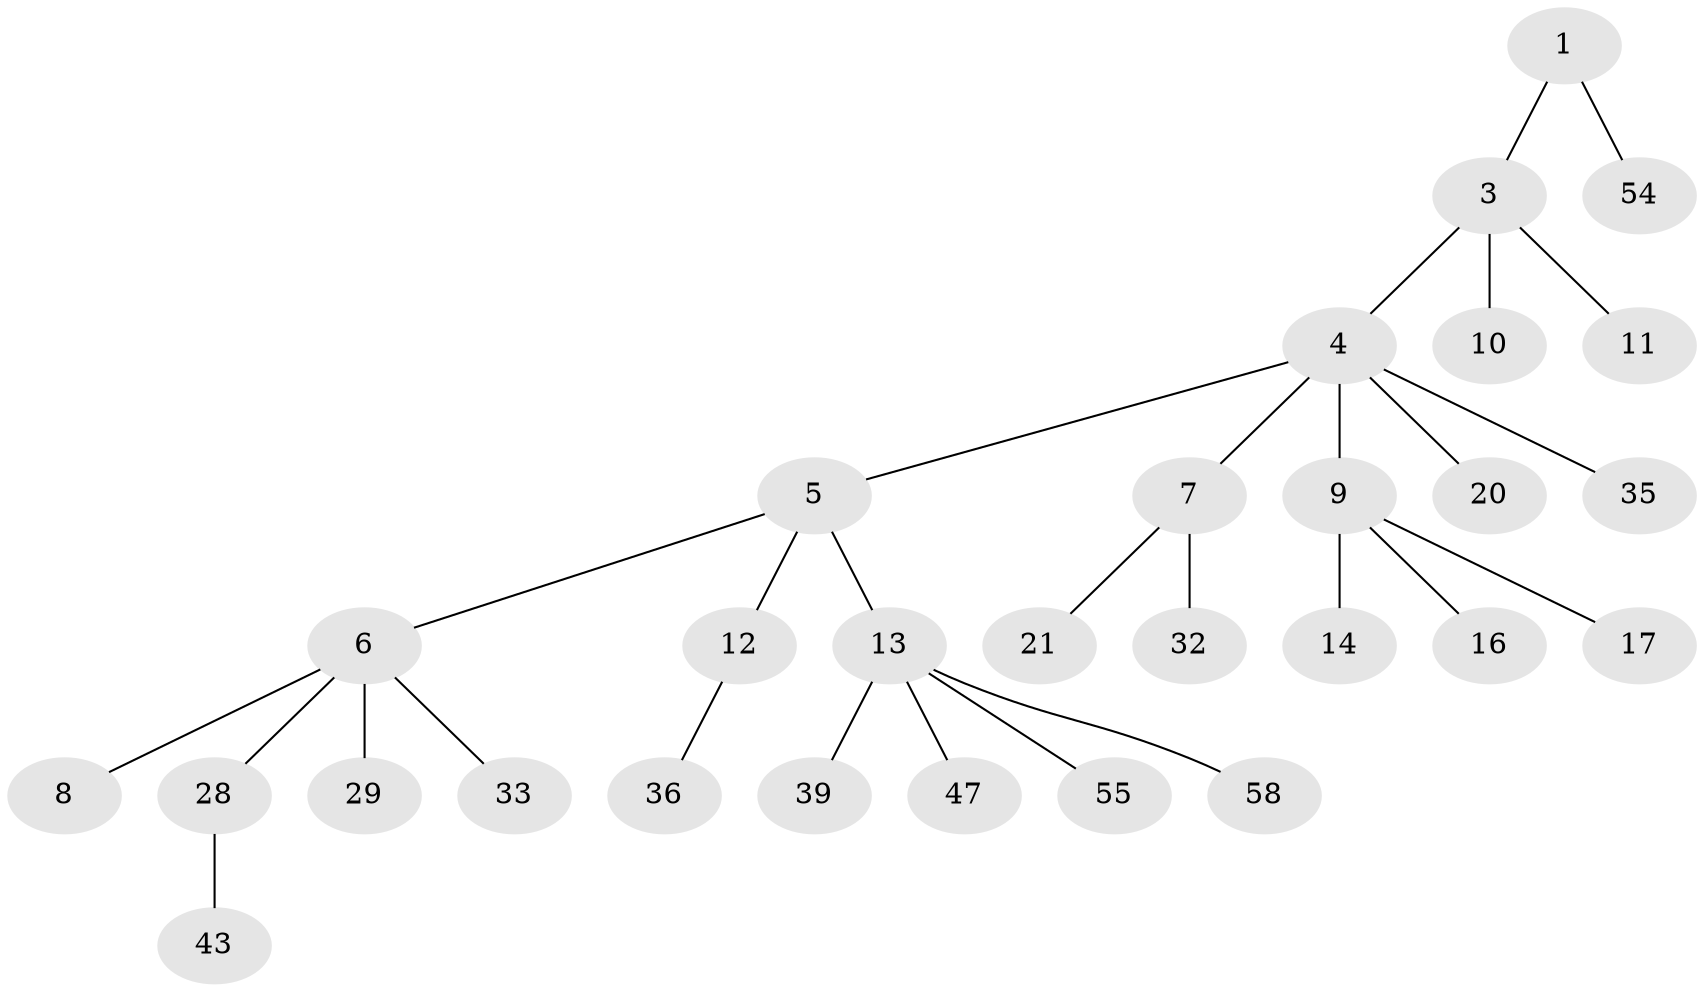 // original degree distribution, {5: 0.06779661016949153, 2: 0.2711864406779661, 8: 0.01694915254237288, 4: 0.06779661016949153, 3: 0.05084745762711865, 1: 0.5254237288135594}
// Generated by graph-tools (version 1.1) at 2025/15/03/09/25 04:15:28]
// undirected, 29 vertices, 28 edges
graph export_dot {
graph [start="1"]
  node [color=gray90,style=filled];
  1 [super="+2+31+52+40"];
  3 [super="+59"];
  4 [super="+42+50"];
  5;
  6;
  7;
  8 [super="+15"];
  9;
  10;
  11 [super="+57+37+19"];
  12 [super="+18"];
  13;
  14 [super="+56"];
  16;
  17 [super="+38+23"];
  20 [super="+25"];
  21;
  28 [super="+30"];
  29;
  32;
  33 [super="+48+46"];
  35;
  36 [super="+49"];
  39;
  43;
  47;
  54;
  55;
  58;
  1 -- 3;
  1 -- 54;
  3 -- 4;
  3 -- 10;
  3 -- 11;
  4 -- 5;
  4 -- 7;
  4 -- 9;
  4 -- 20;
  4 -- 35;
  5 -- 6;
  5 -- 12;
  5 -- 13;
  6 -- 8;
  6 -- 28;
  6 -- 29;
  6 -- 33;
  7 -- 21;
  7 -- 32;
  9 -- 14;
  9 -- 16;
  9 -- 17;
  12 -- 36;
  13 -- 39;
  13 -- 47;
  13 -- 55;
  13 -- 58;
  28 -- 43;
}
